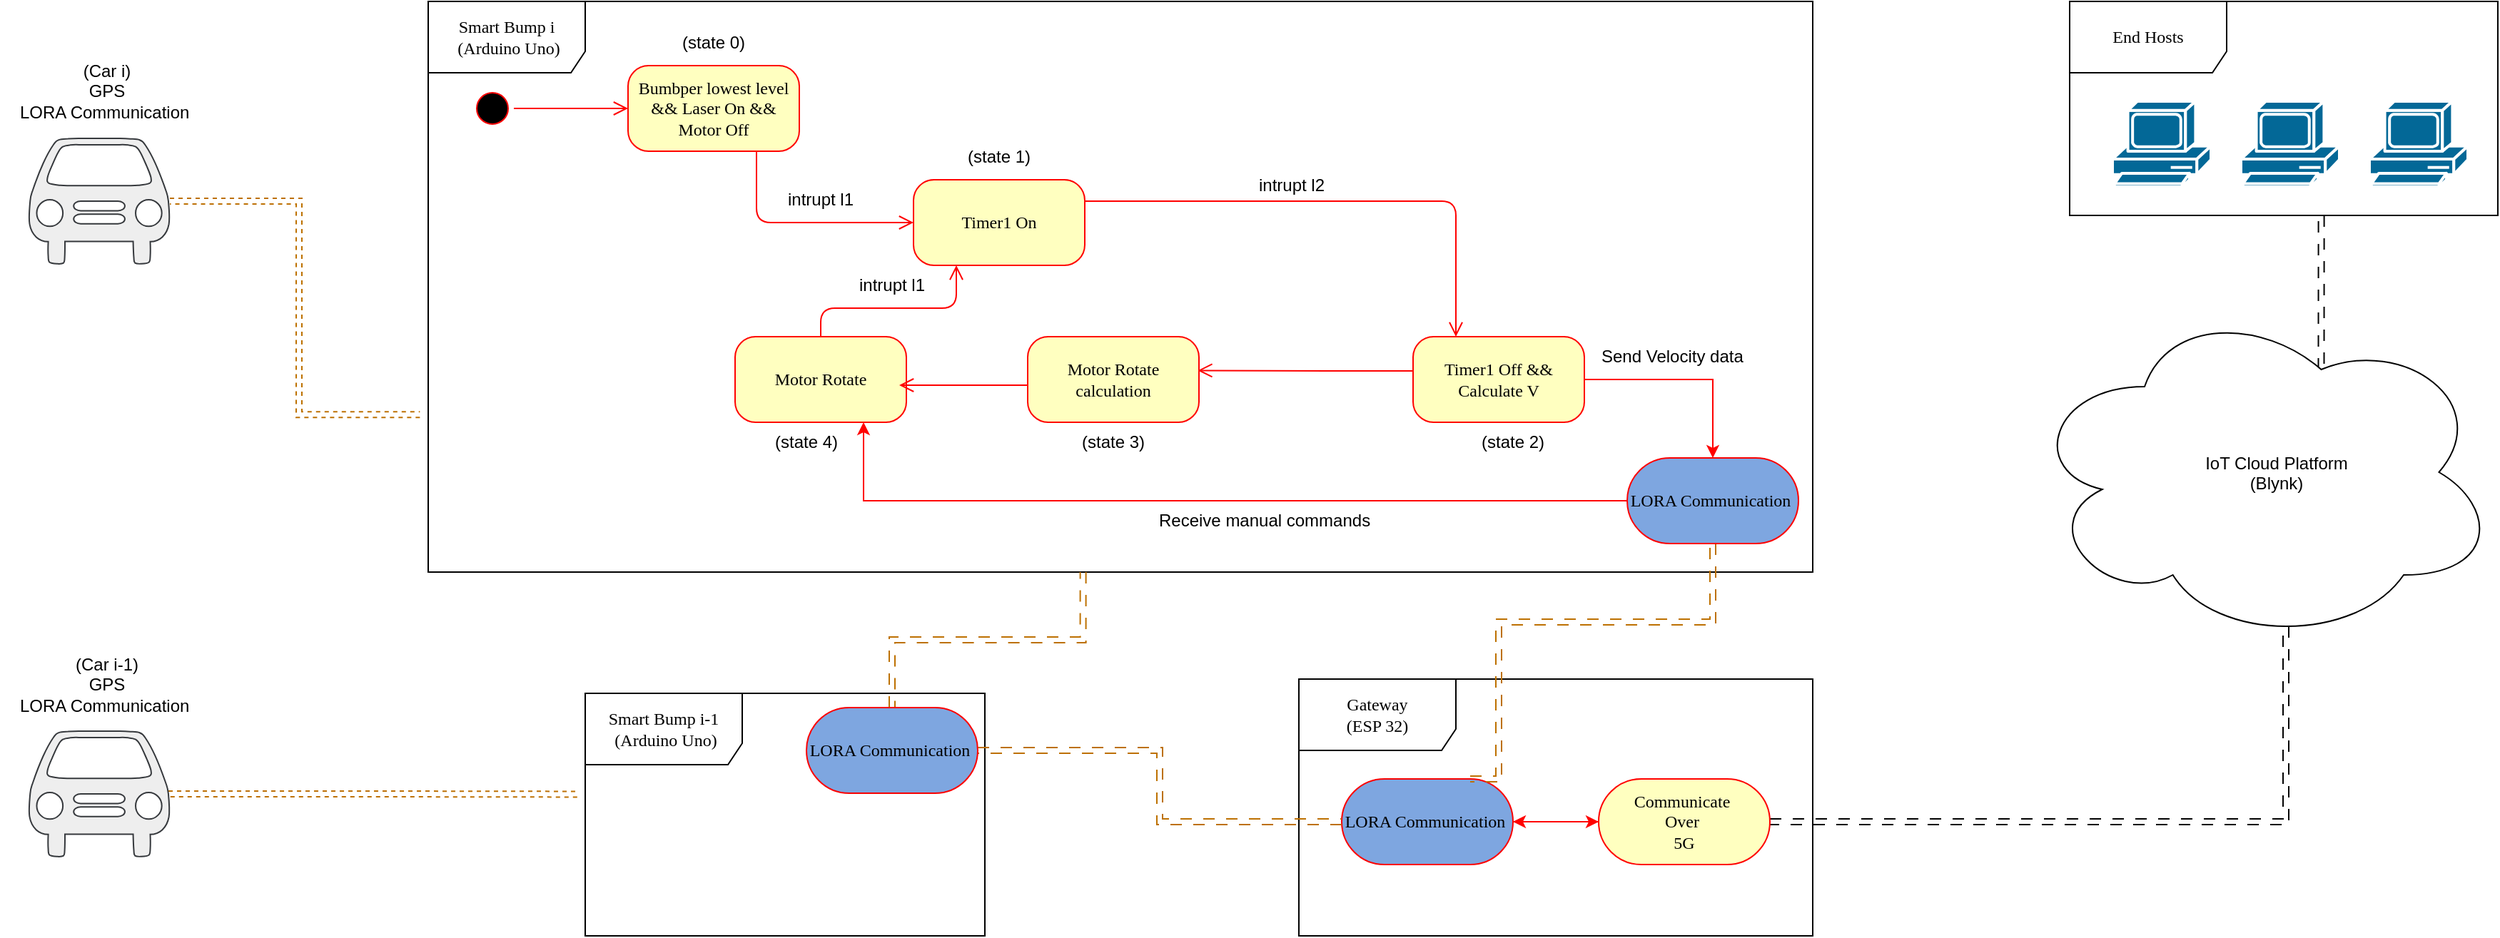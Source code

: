 <mxfile version="20.8.16" type="device"><diagram name="Page-1" id="58cdce13-f638-feb5-8d6f-7d28b1aa9fa0"><mxGraphModel dx="2691" dy="931" grid="1" gridSize="10" guides="1" tooltips="1" connect="1" arrows="1" fold="1" page="1" pageScale="1" pageWidth="1100" pageHeight="850" background="none" math="0" shadow="0"><root><mxCell id="0"/><mxCell id="1" parent="0"/><mxCell id="382b91b5511bd0f7-1" value="" style="ellipse;html=1;shape=startState;fillColor=#000000;strokeColor=#ff0000;rounded=1;shadow=0;comic=0;labelBackgroundColor=none;fontFamily=Verdana;fontSize=12;fontColor=#000000;align=center;direction=south;" parent="1" vertex="1"><mxGeometry x="130" y="135" width="30" height="30" as="geometry"/></mxCell><mxCell id="382b91b5511bd0f7-6" value="Bumbper lowest level &amp;amp;&amp;amp; Laser On &amp;amp;&amp;amp; Motor Off" style="rounded=1;whiteSpace=wrap;html=1;arcSize=24;fillColor=#ffffc0;strokeColor=#ff0000;shadow=0;comic=0;labelBackgroundColor=none;fontFamily=Verdana;fontSize=12;fontColor=#000000;align=center;" parent="1" vertex="1"><mxGeometry x="240" y="120" width="120" height="60" as="geometry"/></mxCell><mxCell id="3cde6dad864a17aa-3" style="edgeStyle=orthogonalEdgeStyle;html=1;exitX=1;exitY=0.25;entryX=0.25;entryY=0;labelBackgroundColor=none;endArrow=open;endSize=8;strokeColor=#ff0000;fontFamily=Verdana;fontSize=12;align=left;" parent="1" source="382b91b5511bd0f7-7" target="382b91b5511bd0f7-9" edge="1"><mxGeometry relative="1" as="geometry"/></mxCell><mxCell id="382b91b5511bd0f7-7" value="Timer1 On" style="rounded=1;whiteSpace=wrap;html=1;arcSize=24;fillColor=#ffffc0;strokeColor=#ff0000;shadow=0;comic=0;labelBackgroundColor=none;fontFamily=Verdana;fontSize=12;fontColor=#000000;align=center;" parent="1" vertex="1"><mxGeometry x="440" y="200" width="120" height="60" as="geometry"/></mxCell><mxCell id="3cde6dad864a17aa-13" style="edgeStyle=elbowEdgeStyle;html=1;entryX=0.993;entryY=0.395;labelBackgroundColor=none;endArrow=open;endSize=8;strokeColor=#ff0000;fontFamily=Verdana;fontSize=12;align=left;entryDx=0;entryDy=0;entryPerimeter=0;" parent="1" target="382b91b5511bd0f7-10" edge="1"><mxGeometry relative="1" as="geometry"><mxPoint x="790" y="334" as="sourcePoint"/><Array as="points"><mxPoint x="740" y="330"/><mxPoint x="720" y="330"/></Array></mxGeometry></mxCell><mxCell id="tpy_YeOzcWOjaBkLC5yS-12" style="edgeStyle=orthogonalEdgeStyle;rounded=0;orthogonalLoop=1;jettySize=auto;html=1;strokeColor=#FF0000;" parent="1" source="382b91b5511bd0f7-9" target="tpy_YeOzcWOjaBkLC5yS-9" edge="1"><mxGeometry relative="1" as="geometry"/></mxCell><mxCell id="382b91b5511bd0f7-9" value="Timer1 Off &amp;amp;&amp;amp; Calculate V" style="rounded=1;whiteSpace=wrap;html=1;arcSize=24;fillColor=#ffffc0;strokeColor=#ff0000;shadow=0;comic=0;labelBackgroundColor=none;fontFamily=Verdana;fontSize=12;fontColor=#000000;align=center;" parent="1" vertex="1"><mxGeometry x="790" y="310" width="120" height="60" as="geometry"/></mxCell><mxCell id="382b91b5511bd0f7-10" value="Motor Rotate calculation" style="rounded=1;whiteSpace=wrap;html=1;arcSize=24;fillColor=#ffffc0;strokeColor=#ff0000;shadow=0;comic=0;labelBackgroundColor=none;fontFamily=Verdana;fontSize=12;fontColor=#000000;align=center;" parent="1" vertex="1"><mxGeometry x="520" y="310" width="120" height="60" as="geometry"/></mxCell><mxCell id="2a3bc250acf0617d-9" style="edgeStyle=orthogonalEdgeStyle;html=1;labelBackgroundColor=none;endArrow=open;endSize=8;strokeColor=#ff0000;fontFamily=Verdana;fontSize=12;align=left;" parent="1" source="382b91b5511bd0f7-1" target="382b91b5511bd0f7-6" edge="1"><mxGeometry relative="1" as="geometry"/></mxCell><mxCell id="2a3bc250acf0617d-10" style="edgeStyle=orthogonalEdgeStyle;html=1;labelBackgroundColor=none;endArrow=open;endSize=8;strokeColor=#ff0000;fontFamily=Verdana;fontSize=12;align=left;entryX=0;entryY=0.5;" parent="1" source="382b91b5511bd0f7-6" target="382b91b5511bd0f7-7" edge="1"><mxGeometry relative="1" as="geometry"><Array as="points"><mxPoint x="330" y="230"/></Array></mxGeometry></mxCell><mxCell id="2a3bc250acf0617d-8" value="Smart Bump i&lt;br&gt;&amp;nbsp;(Arduino Uno)" style="shape=umlFrame;whiteSpace=wrap;html=1;rounded=1;shadow=0;comic=0;labelBackgroundColor=none;strokeWidth=1;fontFamily=Verdana;fontSize=12;align=center;width=110;height=50;" parent="1" vertex="1"><mxGeometry x="100" y="75" width="970" height="400" as="geometry"/></mxCell><mxCell id="eLYeAED24RVz3RNAr-JJ-1" value="(state 0)" style="text;whiteSpace=wrap;html=1;align=center;" parent="1" vertex="1"><mxGeometry x="260" y="90" width="80" height="20" as="geometry"/></mxCell><mxCell id="eLYeAED24RVz3RNAr-JJ-2" value="intrupt l1" style="text;whiteSpace=wrap;html=1;" parent="1" vertex="1"><mxGeometry x="350" y="200" width="50" height="30" as="geometry"/></mxCell><mxCell id="eLYeAED24RVz3RNAr-JJ-3" value="intrupt l2" style="text;whiteSpace=wrap;html=1;" parent="1" vertex="1"><mxGeometry x="680" y="190" width="50" height="30" as="geometry"/></mxCell><mxCell id="eLYeAED24RVz3RNAr-JJ-5" value="(state 1)" style="text;whiteSpace=wrap;html=1;align=center;" parent="1" vertex="1"><mxGeometry x="460" y="170" width="80" height="20" as="geometry"/></mxCell><mxCell id="eLYeAED24RVz3RNAr-JJ-6" value="(state 2)" style="text;whiteSpace=wrap;html=1;align=center;" parent="1" vertex="1"><mxGeometry x="820" y="370" width="80" height="20" as="geometry"/></mxCell><mxCell id="eLYeAED24RVz3RNAr-JJ-7" value="(state 3)" style="text;whiteSpace=wrap;html=1;align=center;" parent="1" vertex="1"><mxGeometry x="540" y="370" width="80" height="20" as="geometry"/></mxCell><mxCell id="eLYeAED24RVz3RNAr-JJ-9" value="intrupt l1" style="text;whiteSpace=wrap;html=1;" parent="1" vertex="1"><mxGeometry x="400" y="260" width="50" height="30" as="geometry"/></mxCell><mxCell id="eLYeAED24RVz3RNAr-JJ-11" style="edgeStyle=orthogonalEdgeStyle;html=1;labelBackgroundColor=none;endArrow=open;endSize=8;strokeColor=#ff0000;fontFamily=Verdana;fontSize=12;align=left;entryX=0.25;entryY=1;entryDx=0;entryDy=0;exitX=0.5;exitY=0;exitDx=0;exitDy=0;" parent="1" source="eLYeAED24RVz3RNAr-JJ-12" target="382b91b5511bd0f7-7" edge="1"><mxGeometry x="0.375" y="-40" relative="1" as="geometry"><Array as="points"><mxPoint x="375" y="290"/><mxPoint x="470" y="290"/></Array><mxPoint x="480.16" y="308.68" as="sourcePoint"/><mxPoint x="410.0" y="260.0" as="targetPoint"/><mxPoint as="offset"/></mxGeometry></mxCell><mxCell id="eLYeAED24RVz3RNAr-JJ-12" value="Motor Rotate" style="rounded=1;whiteSpace=wrap;html=1;arcSize=24;fillColor=#ffffc0;strokeColor=#ff0000;shadow=0;comic=0;labelBackgroundColor=none;fontFamily=Verdana;fontSize=12;fontColor=#000000;align=center;" parent="1" vertex="1"><mxGeometry x="315" y="310" width="120" height="60" as="geometry"/></mxCell><mxCell id="eLYeAED24RVz3RNAr-JJ-13" style="edgeStyle=elbowEdgeStyle;html=1;labelBackgroundColor=none;endArrow=open;endSize=8;strokeColor=#ff0000;fontFamily=Verdana;fontSize=12;align=left;" parent="1" edge="1"><mxGeometry relative="1" as="geometry"><mxPoint x="520" y="344" as="sourcePoint"/><mxPoint x="430" y="344" as="targetPoint"/><Array as="points"><mxPoint x="470" y="340"/><mxPoint x="450" y="340"/></Array></mxGeometry></mxCell><mxCell id="eLYeAED24RVz3RNAr-JJ-14" value="(state 4)" style="text;whiteSpace=wrap;html=1;align=center;" parent="1" vertex="1"><mxGeometry x="325" y="370" width="80" height="20" as="geometry"/></mxCell><mxCell id="tpy_YeOzcWOjaBkLC5yS-33" style="edgeStyle=orthogonalEdgeStyle;shape=link;rounded=0;orthogonalLoop=1;jettySize=auto;html=1;dashed=1;dashPattern=8 8;strokeColor=default;exitX=0.625;exitY=0.2;exitDx=0;exitDy=0;exitPerimeter=0;" parent="1" source="tpy_YeOzcWOjaBkLC5yS-2" target="tpy_YeOzcWOjaBkLC5yS-29" edge="1"><mxGeometry relative="1" as="geometry"><Array as="points"><mxPoint x="1426" y="245"/><mxPoint x="1426" y="245"/></Array></mxGeometry></mxCell><mxCell id="tpy_YeOzcWOjaBkLC5yS-2" value="" style="ellipse;shape=cloud;whiteSpace=wrap;html=1;" parent="1" vertex="1"><mxGeometry x="1220" y="285" width="330" height="240" as="geometry"/></mxCell><mxCell id="tpy_YeOzcWOjaBkLC5yS-3" value="IoT Cloud Platform&lt;br&gt;&lt;div style=&quot;&quot;&gt;(Blynk)&lt;/div&gt;" style="text;whiteSpace=wrap;html=1;align=center;" parent="1" vertex="1"><mxGeometry x="1340" y="385" width="110" height="35" as="geometry"/></mxCell><mxCell id="tpy_YeOzcWOjaBkLC5yS-16" style="edgeStyle=orthogonalEdgeStyle;rounded=0;orthogonalLoop=1;jettySize=auto;html=1;entryX=1;entryY=0.5;entryDx=0;entryDy=0;strokeColor=#FF0000;" parent="1" source="tpy_YeOzcWOjaBkLC5yS-4" target="tpy_YeOzcWOjaBkLC5yS-7" edge="1"><mxGeometry relative="1" as="geometry"/></mxCell><mxCell id="tpy_YeOzcWOjaBkLC5yS-21" style="edgeStyle=orthogonalEdgeStyle;shape=link;rounded=0;orthogonalLoop=1;jettySize=auto;html=1;entryX=0.55;entryY=0.95;entryDx=0;entryDy=0;entryPerimeter=0;dashed=1;dashPattern=8 8;strokeColor=default;" parent="1" source="tpy_YeOzcWOjaBkLC5yS-4" target="tpy_YeOzcWOjaBkLC5yS-2" edge="1"><mxGeometry relative="1" as="geometry"/></mxCell><mxCell id="tpy_YeOzcWOjaBkLC5yS-4" value="Communicate&amp;nbsp;&lt;br&gt;Over&amp;nbsp;&lt;br&gt;5G" style="rounded=1;whiteSpace=wrap;html=1;arcSize=50;fillColor=#ffffc0;strokeColor=#ff0000;shadow=0;comic=0;labelBackgroundColor=none;fontFamily=Verdana;fontSize=12;fontColor=#000000;align=center;" parent="1" vertex="1"><mxGeometry x="920" y="620" width="120" height="60" as="geometry"/></mxCell><mxCell id="tpy_YeOzcWOjaBkLC5yS-5" value="Gateway&lt;br&gt;(ESP 32)" style="shape=umlFrame;whiteSpace=wrap;html=1;rounded=1;shadow=0;comic=0;labelBackgroundColor=none;strokeWidth=1;fontFamily=Verdana;fontSize=12;align=center;width=110;height=50;" parent="1" vertex="1"><mxGeometry x="710" y="550" width="360" height="180" as="geometry"/></mxCell><mxCell id="tpy_YeOzcWOjaBkLC5yS-17" value="" style="edgeStyle=orthogonalEdgeStyle;rounded=0;orthogonalLoop=1;jettySize=auto;html=1;strokeColor=#FF0000;" parent="1" source="tpy_YeOzcWOjaBkLC5yS-7" target="tpy_YeOzcWOjaBkLC5yS-4" edge="1"><mxGeometry relative="1" as="geometry"/></mxCell><mxCell id="tpy_YeOzcWOjaBkLC5yS-7" value="LORA Communication&amp;nbsp;" style="rounded=1;whiteSpace=wrap;html=1;arcSize=50;fillColor=#7EA6E0;strokeColor=#ff0000;shadow=0;comic=0;labelBackgroundColor=none;fontFamily=Verdana;fontSize=12;fontColor=#000000;align=center;" parent="1" vertex="1"><mxGeometry x="740" y="620" width="120" height="60" as="geometry"/></mxCell><mxCell id="tpy_YeOzcWOjaBkLC5yS-14" value="" style="edgeStyle=orthogonalEdgeStyle;rounded=0;orthogonalLoop=1;jettySize=auto;html=1;strokeColor=#FF0000;entryX=0.75;entryY=1;entryDx=0;entryDy=0;" parent="1" source="tpy_YeOzcWOjaBkLC5yS-9" target="eLYeAED24RVz3RNAr-JJ-12" edge="1"><mxGeometry relative="1" as="geometry"/></mxCell><mxCell id="tpy_YeOzcWOjaBkLC5yS-32" style="edgeStyle=orthogonalEdgeStyle;shape=link;rounded=0;orthogonalLoop=1;jettySize=auto;html=1;entryX=0.75;entryY=0;entryDx=0;entryDy=0;dashed=1;dashPattern=8 8;strokeColor=#BD7000;fillColor=#f0a30a;" parent="1" source="tpy_YeOzcWOjaBkLC5yS-9" target="tpy_YeOzcWOjaBkLC5yS-7" edge="1"><mxGeometry relative="1" as="geometry"><Array as="points"><mxPoint x="1000" y="510"/><mxPoint x="850" y="510"/><mxPoint x="850" y="620"/></Array></mxGeometry></mxCell><mxCell id="tpy_YeOzcWOjaBkLC5yS-9" value="LORA Communication&amp;nbsp;" style="rounded=1;whiteSpace=wrap;html=1;arcSize=50;fillColor=#7EA6E0;strokeColor=#ff0000;shadow=0;comic=0;labelBackgroundColor=none;fontFamily=Verdana;fontSize=12;fontColor=#000000;align=center;" parent="1" vertex="1"><mxGeometry x="940" y="395" width="120" height="60" as="geometry"/></mxCell><mxCell id="tpy_YeOzcWOjaBkLC5yS-22" value="" style="shape=mxgraph.cisco.computers_and_peripherals.pc;html=1;pointerEvents=1;dashed=0;fillColor=#036897;strokeColor=#ffffff;strokeWidth=2;verticalLabelPosition=bottom;verticalAlign=top;align=center;outlineConnect=0;" parent="1" vertex="1"><mxGeometry x="1460" y="145" width="69" height="60" as="geometry"/></mxCell><mxCell id="tpy_YeOzcWOjaBkLC5yS-27" value="" style="shape=mxgraph.cisco.computers_and_peripherals.pc;html=1;pointerEvents=1;dashed=0;fillColor=#036897;strokeColor=#ffffff;strokeWidth=2;verticalLabelPosition=bottom;verticalAlign=top;align=center;outlineConnect=0;" parent="1" vertex="1"><mxGeometry x="1370" y="145" width="69" height="60" as="geometry"/></mxCell><mxCell id="tpy_YeOzcWOjaBkLC5yS-28" value="" style="shape=mxgraph.cisco.computers_and_peripherals.pc;html=1;pointerEvents=1;dashed=0;fillColor=#036897;strokeColor=#ffffff;strokeWidth=2;verticalLabelPosition=bottom;verticalAlign=top;align=center;outlineConnect=0;" parent="1" vertex="1"><mxGeometry x="1280" y="145" width="69" height="60" as="geometry"/></mxCell><mxCell id="tpy_YeOzcWOjaBkLC5yS-29" value="End Hosts" style="shape=umlFrame;whiteSpace=wrap;html=1;rounded=1;shadow=0;comic=0;labelBackgroundColor=none;strokeWidth=1;fontFamily=Verdana;fontSize=12;align=center;width=110;height=50;" parent="1" vertex="1"><mxGeometry x="1250" y="75" width="300" height="150" as="geometry"/></mxCell><mxCell id="tpy_YeOzcWOjaBkLC5yS-34" value="Smart Bump i-1&lt;br&gt;&amp;nbsp;(Arduino Uno)" style="shape=umlFrame;whiteSpace=wrap;html=1;rounded=1;shadow=0;comic=0;labelBackgroundColor=none;strokeWidth=1;fontFamily=Verdana;fontSize=12;align=center;width=110;height=50;" parent="1" vertex="1"><mxGeometry x="210" y="560" width="280" height="170" as="geometry"/></mxCell><mxCell id="tpy_YeOzcWOjaBkLC5yS-36" style="edgeStyle=orthogonalEdgeStyle;shape=link;rounded=0;orthogonalLoop=1;jettySize=auto;html=1;entryX=0.473;entryY=1;entryDx=0;entryDy=0;entryPerimeter=0;dashed=1;dashPattern=8 8;strokeColor=#BD7000;fillColor=#f0a30a;" parent="1" source="tpy_YeOzcWOjaBkLC5yS-35" target="2a3bc250acf0617d-8" edge="1"><mxGeometry relative="1" as="geometry"/></mxCell><mxCell id="tpy_YeOzcWOjaBkLC5yS-37" style="edgeStyle=orthogonalEdgeStyle;shape=link;rounded=0;orthogonalLoop=1;jettySize=auto;html=1;entryX=0;entryY=0.5;entryDx=0;entryDy=0;dashed=1;dashPattern=8 8;strokeColor=#BD7000;fillColor=#f0a30a;" parent="1" source="tpy_YeOzcWOjaBkLC5yS-35" target="tpy_YeOzcWOjaBkLC5yS-7" edge="1"><mxGeometry relative="1" as="geometry"/></mxCell><mxCell id="tpy_YeOzcWOjaBkLC5yS-35" value="LORA Communication&amp;nbsp;" style="rounded=1;whiteSpace=wrap;html=1;arcSize=50;fillColor=#7EA6E0;strokeColor=#ff0000;shadow=0;comic=0;labelBackgroundColor=none;fontFamily=Verdana;fontSize=12;fontColor=#000000;align=center;" parent="1" vertex="1"><mxGeometry x="365" y="570" width="120" height="60" as="geometry"/></mxCell><mxCell id="tpy_YeOzcWOjaBkLC5yS-49" style="edgeStyle=orthogonalEdgeStyle;rounded=0;orthogonalLoop=1;jettySize=auto;html=1;entryX=-0.006;entryY=0.724;entryDx=0;entryDy=0;entryPerimeter=0;strokeColor=#BD7000;shape=link;dashed=1;" parent="1" source="tpy_YeOzcWOjaBkLC5yS-41" target="2a3bc250acf0617d-8" edge="1"><mxGeometry relative="1" as="geometry"/></mxCell><mxCell id="tpy_YeOzcWOjaBkLC5yS-41" value="" style="shape=mxgraph.signs.transportation.car_1;html=1;pointerEvents=1;fillColor=#eeeeee;strokeColor=#36393d;verticalLabelPosition=bottom;verticalAlign=top;align=center;" parent="1" vertex="1"><mxGeometry x="-180" y="171" width="99" height="88" as="geometry"/></mxCell><mxCell id="tpy_YeOzcWOjaBkLC5yS-45" value="&lt;div style=&quot;&quot;&gt;(Car i)&lt;/div&gt;&lt;div style=&quot;&quot;&gt;GPS&lt;/div&gt;&lt;div style=&quot;&quot;&gt;LORA Communication&amp;nbsp;&lt;/div&gt;" style="text;whiteSpace=wrap;html=1;align=center;" parent="1" vertex="1"><mxGeometry x="-200" y="110" width="150" height="50" as="geometry"/></mxCell><mxCell id="tpy_YeOzcWOjaBkLC5yS-50" style="edgeStyle=orthogonalEdgeStyle;shape=link;rounded=0;orthogonalLoop=1;jettySize=auto;html=1;exitX=0.99;exitY=0.5;exitDx=0;exitDy=0;exitPerimeter=0;entryX=-0.02;entryY=0.416;entryDx=0;entryDy=0;entryPerimeter=0;dashed=1;strokeColor=#BD7000;" parent="1" source="tpy_YeOzcWOjaBkLC5yS-46" target="tpy_YeOzcWOjaBkLC5yS-34" edge="1"><mxGeometry relative="1" as="geometry"/></mxCell><mxCell id="tpy_YeOzcWOjaBkLC5yS-46" value="" style="shape=mxgraph.signs.transportation.car_1;html=1;pointerEvents=1;fillColor=#eeeeee;strokeColor=#36393d;verticalLabelPosition=bottom;verticalAlign=top;align=center;" parent="1" vertex="1"><mxGeometry x="-180" y="586.5" width="99" height="88" as="geometry"/></mxCell><mxCell id="tpy_YeOzcWOjaBkLC5yS-47" value="&lt;div style=&quot;&quot;&gt;(Car i-1)&lt;/div&gt;&lt;div style=&quot;&quot;&gt;GPS&lt;/div&gt;&lt;div style=&quot;&quot;&gt;LORA Communication&amp;nbsp;&lt;/div&gt;" style="text;whiteSpace=wrap;html=1;align=center;" parent="1" vertex="1"><mxGeometry x="-200" y="525.5" width="150" height="50" as="geometry"/></mxCell><mxCell id="tpy_YeOzcWOjaBkLC5yS-51" value="Send Velocity data" style="text;whiteSpace=wrap;html=1;" parent="1" vertex="1"><mxGeometry x="920" y="310" width="110" height="30" as="geometry"/></mxCell><mxCell id="tpy_YeOzcWOjaBkLC5yS-52" value="Receive manual commands" style="text;whiteSpace=wrap;html=1;" parent="1" vertex="1"><mxGeometry x="610" y="425" width="160" height="30" as="geometry"/></mxCell></root></mxGraphModel></diagram></mxfile>